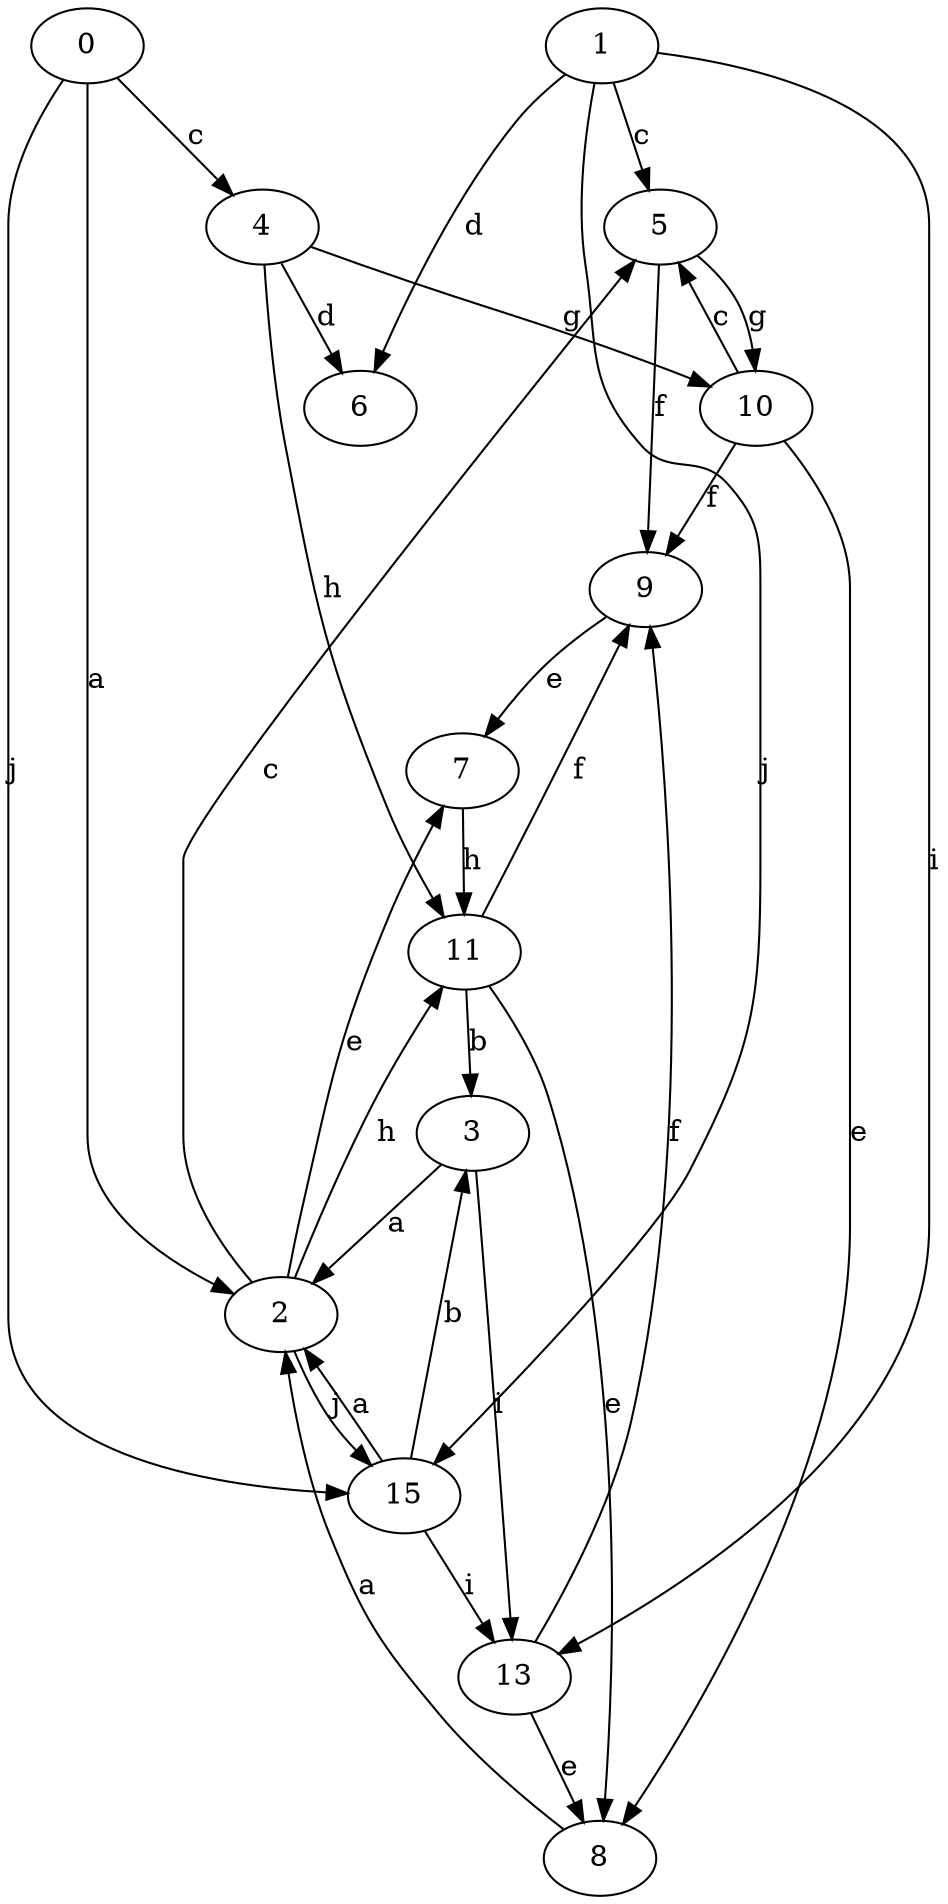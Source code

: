 strict digraph  {
1;
2;
3;
4;
5;
6;
7;
8;
9;
10;
11;
0;
13;
15;
1 -> 5  [label=c];
1 -> 6  [label=d];
1 -> 13  [label=i];
1 -> 15  [label=j];
2 -> 5  [label=c];
2 -> 7  [label=e];
2 -> 11  [label=h];
2 -> 15  [label=j];
3 -> 2  [label=a];
3 -> 13  [label=i];
4 -> 6  [label=d];
4 -> 10  [label=g];
4 -> 11  [label=h];
5 -> 9  [label=f];
5 -> 10  [label=g];
7 -> 11  [label=h];
8 -> 2  [label=a];
9 -> 7  [label=e];
10 -> 5  [label=c];
10 -> 8  [label=e];
10 -> 9  [label=f];
11 -> 3  [label=b];
11 -> 8  [label=e];
11 -> 9  [label=f];
0 -> 2  [label=a];
0 -> 4  [label=c];
0 -> 15  [label=j];
13 -> 8  [label=e];
13 -> 9  [label=f];
15 -> 2  [label=a];
15 -> 3  [label=b];
15 -> 13  [label=i];
}
